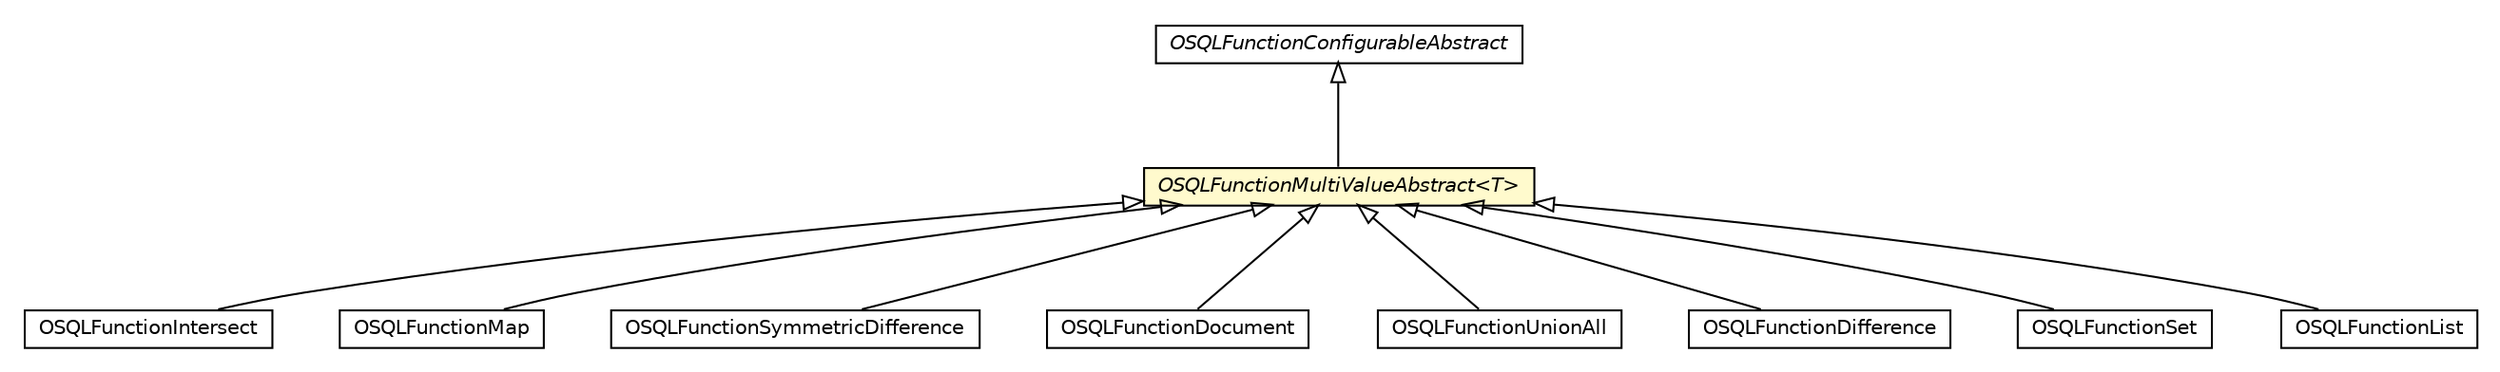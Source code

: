 #!/usr/local/bin/dot
#
# Class diagram 
# Generated by UMLGraph version R5_6-24-gf6e263 (http://www.umlgraph.org/)
#

digraph G {
	edge [fontname="Helvetica",fontsize=10,labelfontname="Helvetica",labelfontsize=10];
	node [fontname="Helvetica",fontsize=10,shape=plaintext];
	nodesep=0.25;
	ranksep=0.5;
	// com.orientechnologies.orient.core.sql.functions.OSQLFunctionConfigurableAbstract
	c5946339 [label=<<table title="com.orientechnologies.orient.core.sql.functions.OSQLFunctionConfigurableAbstract" border="0" cellborder="1" cellspacing="0" cellpadding="2" port="p" href="../OSQLFunctionConfigurableAbstract.html">
		<tr><td><table border="0" cellspacing="0" cellpadding="1">
<tr><td align="center" balign="center"><font face="Helvetica-Oblique"> OSQLFunctionConfigurableAbstract </font></td></tr>
		</table></td></tr>
		</table>>, URL="../OSQLFunctionConfigurableAbstract.html", fontname="Helvetica", fontcolor="black", fontsize=10.0];
	// com.orientechnologies.orient.core.sql.functions.coll.OSQLFunctionMultiValueAbstract<T>
	c5946375 [label=<<table title="com.orientechnologies.orient.core.sql.functions.coll.OSQLFunctionMultiValueAbstract" border="0" cellborder="1" cellspacing="0" cellpadding="2" port="p" bgcolor="lemonChiffon" href="./OSQLFunctionMultiValueAbstract.html">
		<tr><td><table border="0" cellspacing="0" cellpadding="1">
<tr><td align="center" balign="center"><font face="Helvetica-Oblique"> OSQLFunctionMultiValueAbstract&lt;T&gt; </font></td></tr>
		</table></td></tr>
		</table>>, URL="./OSQLFunctionMultiValueAbstract.html", fontname="Helvetica", fontcolor="black", fontsize=10.0];
	// com.orientechnologies.orient.core.sql.functions.coll.OSQLFunctionIntersect
	c5946376 [label=<<table title="com.orientechnologies.orient.core.sql.functions.coll.OSQLFunctionIntersect" border="0" cellborder="1" cellspacing="0" cellpadding="2" port="p" href="./OSQLFunctionIntersect.html">
		<tr><td><table border="0" cellspacing="0" cellpadding="1">
<tr><td align="center" balign="center"> OSQLFunctionIntersect </td></tr>
		</table></td></tr>
		</table>>, URL="./OSQLFunctionIntersect.html", fontname="Helvetica", fontcolor="black", fontsize=10.0];
	// com.orientechnologies.orient.core.sql.functions.coll.OSQLFunctionMap
	c5946377 [label=<<table title="com.orientechnologies.orient.core.sql.functions.coll.OSQLFunctionMap" border="0" cellborder="1" cellspacing="0" cellpadding="2" port="p" href="./OSQLFunctionMap.html">
		<tr><td><table border="0" cellspacing="0" cellpadding="1">
<tr><td align="center" balign="center"> OSQLFunctionMap </td></tr>
		</table></td></tr>
		</table>>, URL="./OSQLFunctionMap.html", fontname="Helvetica", fontcolor="black", fontsize=10.0];
	// com.orientechnologies.orient.core.sql.functions.coll.OSQLFunctionSymmetricDifference
	c5946380 [label=<<table title="com.orientechnologies.orient.core.sql.functions.coll.OSQLFunctionSymmetricDifference" border="0" cellborder="1" cellspacing="0" cellpadding="2" port="p" href="./OSQLFunctionSymmetricDifference.html">
		<tr><td><table border="0" cellspacing="0" cellpadding="1">
<tr><td align="center" balign="center"> OSQLFunctionSymmetricDifference </td></tr>
		</table></td></tr>
		</table>>, URL="./OSQLFunctionSymmetricDifference.html", fontname="Helvetica", fontcolor="black", fontsize=10.0];
	// com.orientechnologies.orient.core.sql.functions.coll.OSQLFunctionDocument
	c5946383 [label=<<table title="com.orientechnologies.orient.core.sql.functions.coll.OSQLFunctionDocument" border="0" cellborder="1" cellspacing="0" cellpadding="2" port="p" href="./OSQLFunctionDocument.html">
		<tr><td><table border="0" cellspacing="0" cellpadding="1">
<tr><td align="center" balign="center"> OSQLFunctionDocument </td></tr>
		</table></td></tr>
		</table>>, URL="./OSQLFunctionDocument.html", fontname="Helvetica", fontcolor="black", fontsize=10.0];
	// com.orientechnologies.orient.core.sql.functions.coll.OSQLFunctionUnionAll
	c5946385 [label=<<table title="com.orientechnologies.orient.core.sql.functions.coll.OSQLFunctionUnionAll" border="0" cellborder="1" cellspacing="0" cellpadding="2" port="p" href="./OSQLFunctionUnionAll.html">
		<tr><td><table border="0" cellspacing="0" cellpadding="1">
<tr><td align="center" balign="center"> OSQLFunctionUnionAll </td></tr>
		</table></td></tr>
		</table>>, URL="./OSQLFunctionUnionAll.html", fontname="Helvetica", fontcolor="black", fontsize=10.0];
	// com.orientechnologies.orient.core.sql.functions.coll.OSQLFunctionDifference
	c5946387 [label=<<table title="com.orientechnologies.orient.core.sql.functions.coll.OSQLFunctionDifference" border="0" cellborder="1" cellspacing="0" cellpadding="2" port="p" href="./OSQLFunctionDifference.html">
		<tr><td><table border="0" cellspacing="0" cellpadding="1">
<tr><td align="center" balign="center"> OSQLFunctionDifference </td></tr>
		</table></td></tr>
		</table>>, URL="./OSQLFunctionDifference.html", fontname="Helvetica", fontcolor="black", fontsize=10.0];
	// com.orientechnologies.orient.core.sql.functions.coll.OSQLFunctionSet
	c5946388 [label=<<table title="com.orientechnologies.orient.core.sql.functions.coll.OSQLFunctionSet" border="0" cellborder="1" cellspacing="0" cellpadding="2" port="p" href="./OSQLFunctionSet.html">
		<tr><td><table border="0" cellspacing="0" cellpadding="1">
<tr><td align="center" balign="center"> OSQLFunctionSet </td></tr>
		</table></td></tr>
		</table>>, URL="./OSQLFunctionSet.html", fontname="Helvetica", fontcolor="black", fontsize=10.0];
	// com.orientechnologies.orient.core.sql.functions.coll.OSQLFunctionList
	c5946389 [label=<<table title="com.orientechnologies.orient.core.sql.functions.coll.OSQLFunctionList" border="0" cellborder="1" cellspacing="0" cellpadding="2" port="p" href="./OSQLFunctionList.html">
		<tr><td><table border="0" cellspacing="0" cellpadding="1">
<tr><td align="center" balign="center"> OSQLFunctionList </td></tr>
		</table></td></tr>
		</table>>, URL="./OSQLFunctionList.html", fontname="Helvetica", fontcolor="black", fontsize=10.0];
	//com.orientechnologies.orient.core.sql.functions.coll.OSQLFunctionMultiValueAbstract<T> extends com.orientechnologies.orient.core.sql.functions.OSQLFunctionConfigurableAbstract
	c5946339:p -> c5946375:p [dir=back,arrowtail=empty];
	//com.orientechnologies.orient.core.sql.functions.coll.OSQLFunctionIntersect extends com.orientechnologies.orient.core.sql.functions.coll.OSQLFunctionMultiValueAbstract<java.lang.Object>
	c5946375:p -> c5946376:p [dir=back,arrowtail=empty];
	//com.orientechnologies.orient.core.sql.functions.coll.OSQLFunctionMap extends com.orientechnologies.orient.core.sql.functions.coll.OSQLFunctionMultiValueAbstract<java.util.Map<java.lang.Object, java.lang.Object>>
	c5946375:p -> c5946377:p [dir=back,arrowtail=empty];
	//com.orientechnologies.orient.core.sql.functions.coll.OSQLFunctionSymmetricDifference extends com.orientechnologies.orient.core.sql.functions.coll.OSQLFunctionMultiValueAbstract<java.util.Set<java.lang.Object>>
	c5946375:p -> c5946380:p [dir=back,arrowtail=empty];
	//com.orientechnologies.orient.core.sql.functions.coll.OSQLFunctionDocument extends com.orientechnologies.orient.core.sql.functions.coll.OSQLFunctionMultiValueAbstract<com.orientechnologies.orient.core.record.impl.ODocument>
	c5946375:p -> c5946383:p [dir=back,arrowtail=empty];
	//com.orientechnologies.orient.core.sql.functions.coll.OSQLFunctionUnionAll extends com.orientechnologies.orient.core.sql.functions.coll.OSQLFunctionMultiValueAbstract<java.util.Collection<java.lang.Object>>
	c5946375:p -> c5946385:p [dir=back,arrowtail=empty];
	//com.orientechnologies.orient.core.sql.functions.coll.OSQLFunctionDifference extends com.orientechnologies.orient.core.sql.functions.coll.OSQLFunctionMultiValueAbstract<java.util.Set<java.lang.Object>>
	c5946375:p -> c5946387:p [dir=back,arrowtail=empty];
	//com.orientechnologies.orient.core.sql.functions.coll.OSQLFunctionSet extends com.orientechnologies.orient.core.sql.functions.coll.OSQLFunctionMultiValueAbstract<java.util.Set<java.lang.Object>>
	c5946375:p -> c5946388:p [dir=back,arrowtail=empty];
	//com.orientechnologies.orient.core.sql.functions.coll.OSQLFunctionList extends com.orientechnologies.orient.core.sql.functions.coll.OSQLFunctionMultiValueAbstract<java.util.List<java.lang.Object>>
	c5946375:p -> c5946389:p [dir=back,arrowtail=empty];
}

